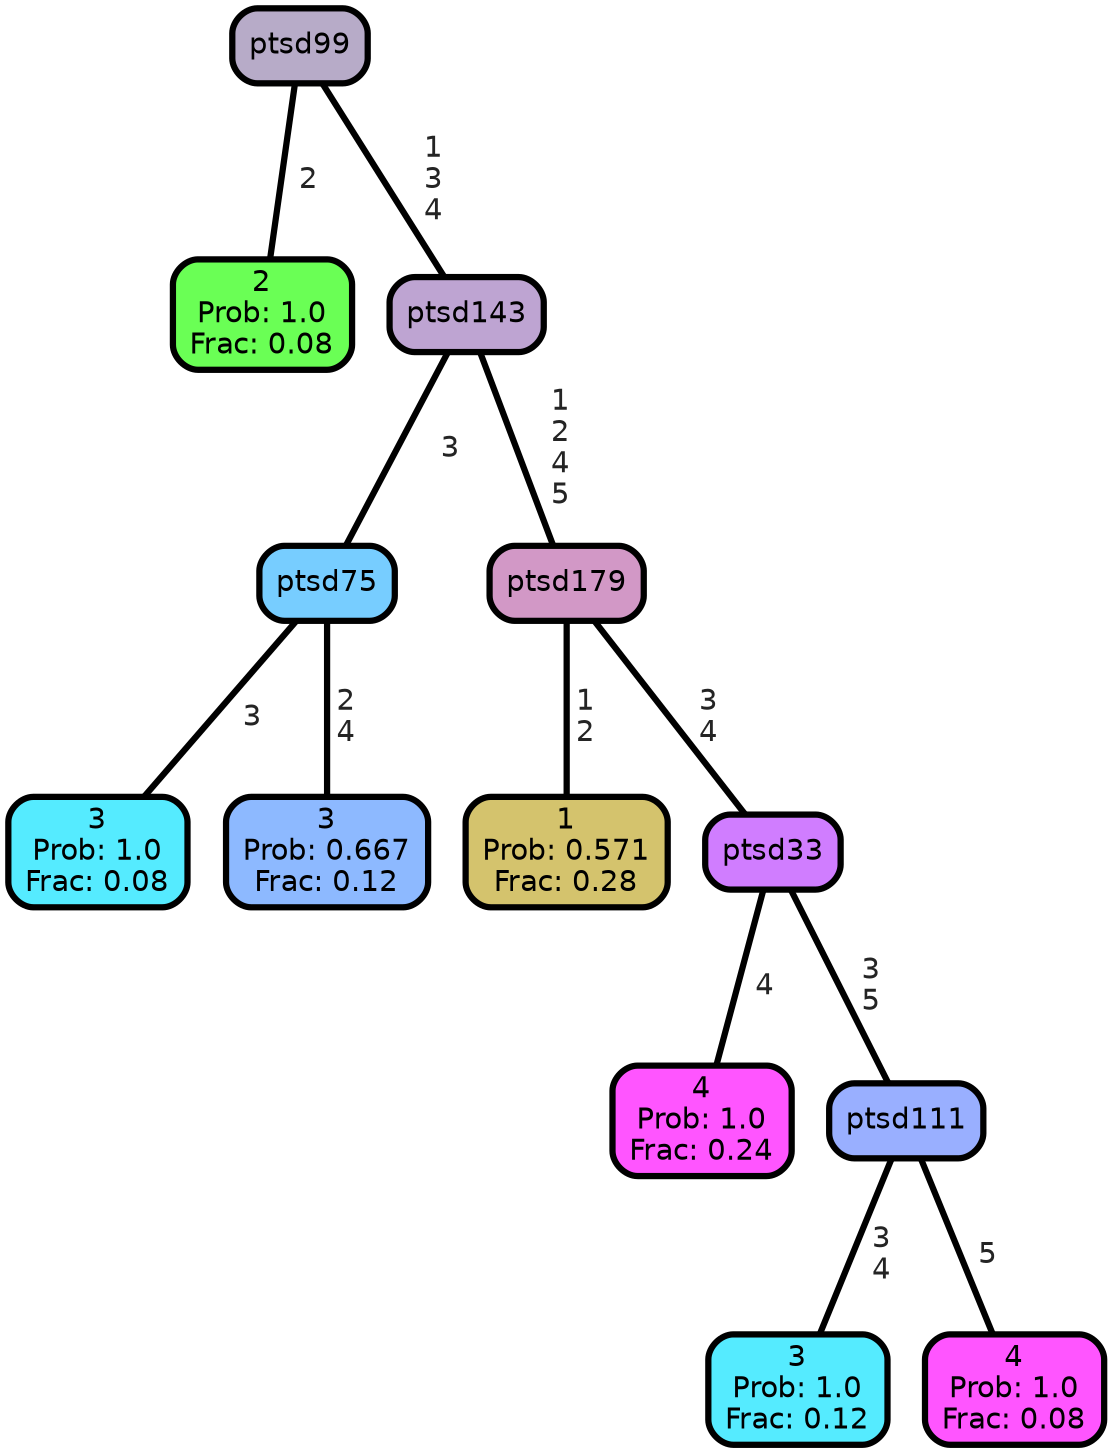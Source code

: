 graph Tree {
node [shape=box, style="filled, rounded",color="black",penwidth="3",fontcolor="black",                 fontname=helvetica] ;
graph [ranksep="0 equally", splines=straight,                 bgcolor=transparent, dpi=200] ;
edge [fontname=helvetica, fontweight=bold,fontcolor=grey14,color=black] ;
0 [label="2
Prob: 1.0
Frac: 0.08", fillcolor="#6aff55"] ;
1 [label="ptsd99", fillcolor="#b7abc8"] ;
2 [label="3
Prob: 1.0
Frac: 0.08", fillcolor="#55ebff"] ;
3 [label="ptsd75", fillcolor="#77cdff"] ;
4 [label="3
Prob: 0.667
Frac: 0.12", fillcolor="#8db9ff"] ;
5 [label="ptsd143", fillcolor="#bea4d2"] ;
6 [label="1
Prob: 0.571
Frac: 0.28", fillcolor="#d4c36d"] ;
7 [label="ptsd179", fillcolor="#d298c6"] ;
8 [label="4
Prob: 1.0
Frac: 0.24", fillcolor="#ff55ff"] ;
9 [label="ptsd33", fillcolor="#d07dff"] ;
10 [label="3
Prob: 1.0
Frac: 0.12", fillcolor="#55ebff"] ;
11 [label="ptsd111", fillcolor="#99afff"] ;
12 [label="4
Prob: 1.0
Frac: 0.08", fillcolor="#ff55ff"] ;
1 -- 0 [label=" 2",penwidth=3] ;
1 -- 5 [label=" 1\n 3\n 4",penwidth=3] ;
3 -- 2 [label=" 3",penwidth=3] ;
3 -- 4 [label=" 2\n 4",penwidth=3] ;
5 -- 3 [label=" 3",penwidth=3] ;
5 -- 7 [label=" 1\n 2\n 4\n 5",penwidth=3] ;
7 -- 6 [label=" 1\n 2",penwidth=3] ;
7 -- 9 [label=" 3\n 4",penwidth=3] ;
9 -- 8 [label=" 4",penwidth=3] ;
9 -- 11 [label=" 3\n 5",penwidth=3] ;
11 -- 10 [label=" 3\n 4",penwidth=3] ;
11 -- 12 [label=" 5",penwidth=3] ;
{rank = same;}}